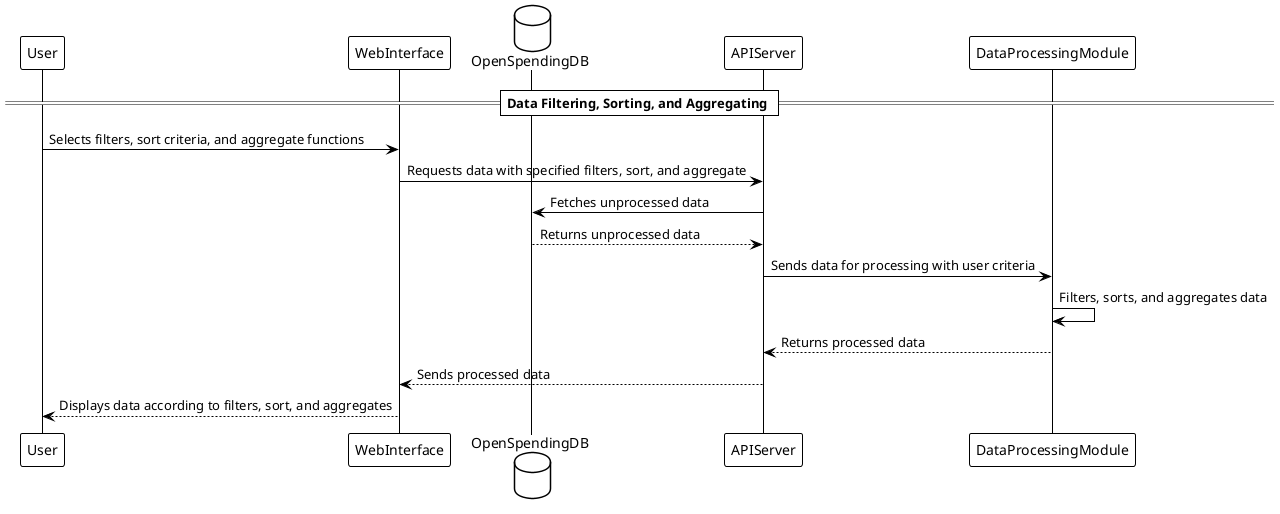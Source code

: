 @startuml
!theme plain

participant User as user
participant WebInterface as web
database OpenSpendingDB as db
participant APIServer as api
participant DataProcessingModule as processing

== Data Filtering, Sorting, and Aggregating ==

user -> web : Selects filters, sort criteria, and aggregate functions
web -> api : Requests data with specified filters, sort, and aggregate
api -> db : Fetches unprocessed data
db --> api : Returns unprocessed data
api -> processing : Sends data for processing with user criteria
processing -> processing : Filters, sorts, and aggregates data
processing --> api : Returns processed data
api --> web : Sends processed data
web --> user : Displays data according to filters, sort, and aggregates

@enduml